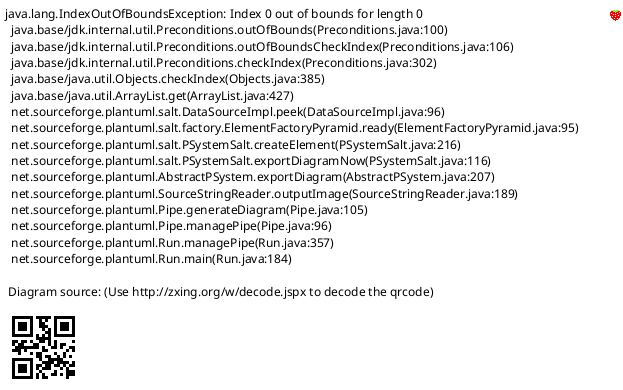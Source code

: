 @startsalt

<style>
root {
    Margin: 32
    FontColor: $COLOR_TEXT
}
saltDiagram {
    BackgroundColor: ivory
    FontName: "Century Gothic"
}
Legend {
    BackgroundColor: Transparent
    LineThickness: 0
    Padding: 0
    Margin: 0
}
</style>

!procedure $addemmargin($margin, $size, $font, $content)
!$em_space = "<U+2003>"
!$emmargin = "<size:" + $margin + ">" + $em_space + "</size>"
{
    $emmargin|$emmargin|$emmargin
    !foreach $str in %splitstr($content, "|")
        $emmargin|<font:$font><size:$size>$str</size>|$emmargin
    !endfor
    $emmargin|$emmargin|$emmargin
}
!endprocedure

' procedure for rendering single business-segment within a table cell
!procedure $segment($icon, $title, $items)
!$em="<U+2003>"
    $em

    ' title and large icon
    .|
    $addemmargin($FONT_SIZE_SMALL / 2, $FONT_SIZE_HUGE, $FONT_NAME_HUGE, $title)|*|
    $addemmargin($FONT_SIZE_MEDIUM, $FONT_SIZE_HUGE, "Noto Emoji", "<:" + $icon + ":>")

    $em

    ' items
    !foreach $item in $items
        !if $item.name
            !$color_main = $COLOR_TEXT
            !$color_sub = $COLOR_TEXT_SUB
            !if $item.new
                !$color_main = $COLOR_TEXT_NEW
                !$color_sub = $COLOR_TEXT_NEW_SUB
            !endif
            $em | * <color:$color_main><font:$FONT_NAME_MEDIUM><size:$FONT_SIZE_MEDIUM>$em$item.name | * | $em
            !if $item.desc
                $em | <color:$color_sub><font:$FONT_NAME_SMALL><size:$FONT_SIZE_SMALL>$em$em$em$em$em$em$em//$item.desc// | * | $em
            !else
                $em | * | * | $em
            !endif
        !endif
    !endfor

    $em
    $em
    $em
!endprocedure


!$KeyPartners = [
]
!$KeyActivities = [
]
!$KeyResources = [
]
!$ValuePropositions = [
]
!$CustomerRelationships = [
]
!$DistributionChannels = [
]
!$CustomerSegments = [
]
!$CostStructure = [
]
!$RevenueStreams = [
]

legend top right
' no salt support here, have to use creole
| <color:$COLOR_TEXT><size:$FONT_SIZE_MEDIUM>Уже существующие элементы</size></color> | <color:$COLOR_TEXT_NEW><size:$FONT_SIZE_MEDIUM>Новые или обновлённые элементы</size></color> |
endlegend

!procedure $BusinessModelCanvas($KeyPartners, $KeyActivities, $KeyResources, $ValuePropositions, $CustomerRelationships, $DistributionChannels, $CustomerSegments, $CostStructure, $RevenueStreams)
{#
  {
    
    $segment("handshake", "Ключевые|партнёры", $KeyPartners)
  }|
  {
    $segment("white_check_mark", "Ключевые виды|деятельности", $KeyActivities)
    --|*|*|*
    $segment("factory", "Ключевые|ресурсы", $KeyResources)
  }|
  {
    $segment("gift", "Ценностные|предложения", $ValuePropositions)
  }|
  {
    $segment("speech_balloon", "Отношения|с клиентами", $CustomerRelationships)
    --|*|*|*
    $segment("truck", "Каналы|сбыта", $DistributionChannels)
  }|
  {
    $segment("family", "Потребительские|сегменты", $CustomerSegments)
  }
  {
    $segment("receipt", "Структура затрат", $CostStructure)
  }|*|
  {
    $segment("moneybag", "Источники доходов", $RevenueStreams)
  }|*|*|
}
!endprocedure

@endsalt

